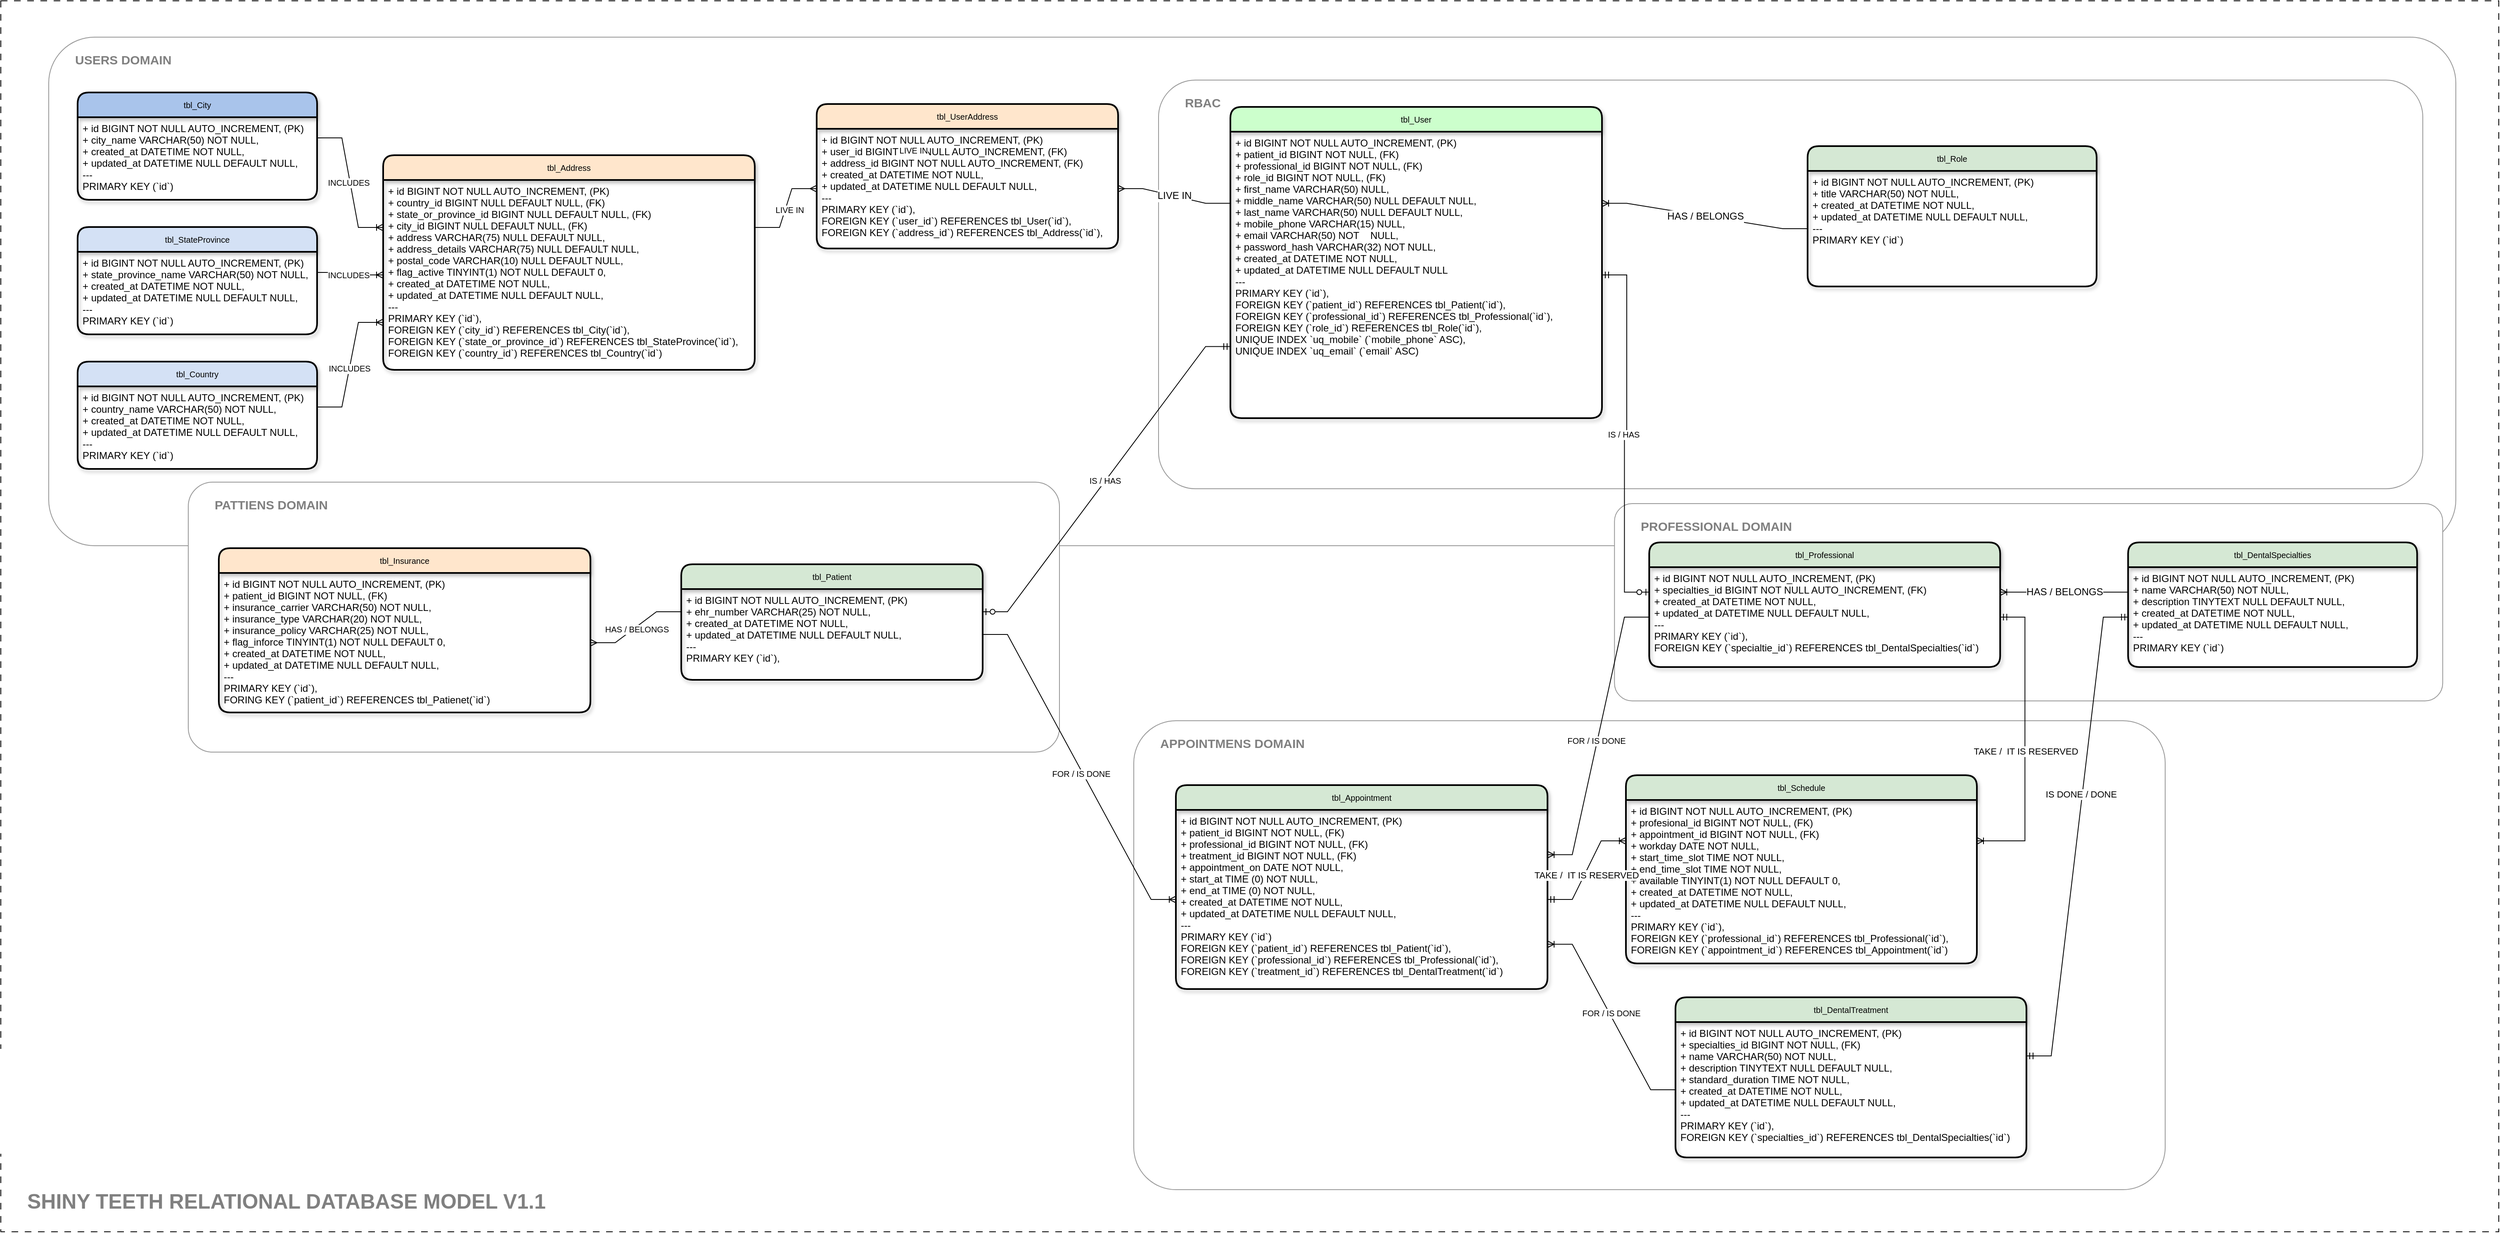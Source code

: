 <mxfile version="20.8.16" type="device"><diagram name="Página-1" id="TkPRqeXI9kq4rZR4-tyb"><mxGraphModel dx="2875" dy="2680" grid="0" gridSize="1" guides="1" tooltips="1" connect="1" arrows="1" fold="1" page="0" pageScale="1" pageWidth="1654" pageHeight="1169" math="0" shadow="0"><root><mxCell id="0"/><mxCell id="1" parent="0"/><mxCell id="j7VE22RYLg9SCNnTLwtO-19" value="SHINY TEETH RELATIONAL DATABASE MODEL V1.1" style="rounded=0;whiteSpace=wrap;html=1;shadow=0;strokeColor=default;fontSize=25;fontColor=#808080;fillColor=#FFFFFF;dashed=1;dashPattern=8 8;fontStyle=1;verticalAlign=bottom;align=left;spacingBottom=20;spacingLeft=30;" parent="1" vertex="1"><mxGeometry x="-1251" y="-1641" width="3025" height="1491" as="geometry"/></mxCell><mxCell id="j7VE22RYLg9SCNnTLwtO-18" value="USERS DOMAIN" style="rounded=1;whiteSpace=wrap;html=1;shadow=0;fillColor=#FFFFFF;arcSize=9;verticalAlign=top;align=left;spacingTop=12;spacingLeft=30;fontStyle=1;fontSize=15;strokeColor=#999999;fontColor=#808080;" parent="1" vertex="1"><mxGeometry x="-1193" y="-1597" width="2915" height="616" as="geometry"/></mxCell><mxCell id="j7VE22RYLg9SCNnTLwtO-17" value="PATTIENS DOMAIN" style="rounded=1;whiteSpace=wrap;html=1;shadow=0;fillColor=#FFFFFF;arcSize=9;verticalAlign=top;align=left;spacingTop=12;spacingLeft=30;fontStyle=1;fontSize=15;strokeColor=#999999;fontColor=#808080;" parent="1" vertex="1"><mxGeometry x="-1024" y="-1058" width="1055" height="327" as="geometry"/></mxCell><mxCell id="j7VE22RYLg9SCNnTLwtO-15" value="APPOINTMENS DOMAIN" style="rounded=1;whiteSpace=wrap;html=1;shadow=0;fillColor=#FFFFFF;arcSize=9;verticalAlign=top;align=left;spacingTop=12;spacingLeft=30;fontStyle=1;fontSize=15;strokeColor=#999999;fontColor=#808080;" parent="1" vertex="1"><mxGeometry x="121" y="-769" width="1249.04" height="568" as="geometry"/></mxCell><mxCell id="j7VE22RYLg9SCNnTLwtO-14" value="PROFESSIONAL DOMAIN" style="rounded=1;whiteSpace=wrap;html=1;shadow=0;fillColor=#FFFFFF;arcSize=9;verticalAlign=top;align=left;spacingTop=12;spacingLeft=30;fontStyle=1;fontSize=15;strokeColor=#999999;fontColor=#808080;" parent="1" vertex="1"><mxGeometry x="703.13" y="-1032" width="1003" height="239" as="geometry"/></mxCell><mxCell id="j7VE22RYLg9SCNnTLwtO-13" value="RBAC" style="rounded=1;whiteSpace=wrap;html=1;shadow=0;fillColor=#FFFFFF;arcSize=9;verticalAlign=top;align=left;spacingTop=12;spacingLeft=30;fontStyle=1;fontSize=15;strokeColor=#999999;fontColor=#808080;" parent="1" vertex="1"><mxGeometry x="151" y="-1545" width="1531" height="495" as="geometry"/></mxCell><mxCell id="nI9jZgU-42-GDvaegeSf-1" value="tbl_User" style="swimlane;childLayout=stackLayout;horizontal=1;startSize=30;horizontalStack=0;rounded=1;fontSize=10;fontStyle=0;strokeWidth=2;resizeParent=0;resizeLast=1;shadow=1;dashed=0;align=center;fillColor=#CCFFCC;" parent="1" vertex="1"><mxGeometry x="238" y="-1512.5" width="450" height="377" as="geometry"><mxRectangle x="70" y="-740" width="80" height="30" as="alternateBounds"/></mxGeometry></mxCell><mxCell id="nI9jZgU-42-GDvaegeSf-2" value="+ id BIGINT NOT NULL AUTO_INCREMENT, (PK)&#10;+ patient_id BIGINT NOT NULL, (FK)&#10;+ professional_id BIGINT NOT NULL, (FK)&#10;+ role_id BIGINT NOT NULL, (FK)&#10;+ first_name VARCHAR(50) NULL,&#10;+ middle_name VARCHAR(50) NULL DEFAULT NULL,&#10;+ last_name VARCHAR(50) NULL DEFAULT NULL,&#10;+ mobile_phone VARCHAR(15) NULL,&#10;+ email VARCHAR(50) NOT    NULL,&#10;+ password_hash VARCHAR(32) NOT NULL,&#10;+ created_at DATETIME NOT NULL,&#10;+ updated_at DATETIME NULL DEFAULT NULL&#10;---&#10;PRIMARY KEY (`id`),&#10;FOREIGN KEY (`patient_id`) REFERENCES tbl_Patient(`id`),&#10;FOREIGN KEY (`professional_id`) REFERENCES tbl_Professional(`id`),&#10;FOREIGN KEY (`role_id`) REFERENCES tbl_Role(`id`),&#10;UNIQUE INDEX `uq_mobile` (`mobile_phone` ASC),&#10;UNIQUE INDEX `uq_email` (`email` ASC)" style="align=left;strokeColor=none;fillColor=none;spacingLeft=4;fontSize=12;verticalAlign=top;resizable=0;rotatable=0;part=1;" parent="nI9jZgU-42-GDvaegeSf-1" vertex="1"><mxGeometry y="30" width="450" height="347" as="geometry"/></mxCell><mxCell id="nI9jZgU-42-GDvaegeSf-3" value="tbl_Role" style="swimlane;childLayout=stackLayout;horizontal=1;startSize=30;horizontalStack=0;rounded=1;fontSize=10;fontStyle=0;strokeWidth=2;resizeParent=0;resizeLast=1;shadow=1;dashed=0;align=center;fillColor=#D5E8D4;" parent="1" vertex="1"><mxGeometry x="937" y="-1465" width="350" height="170" as="geometry"><mxRectangle x="294" y="-740" width="80" height="30" as="alternateBounds"/></mxGeometry></mxCell><mxCell id="nI9jZgU-42-GDvaegeSf-4" value="+ id BIGINT NOT NULL AUTO_INCREMENT, (PK)&#10;+ title VARCHAR(50) NOT NULL,&#10;+ created_at DATETIME NOT NULL,&#10;+ updated_at DATETIME NULL DEFAULT NULL,&#10;---&#10;PRIMARY KEY (`id`)" style="align=left;strokeColor=none;fillColor=none;spacingLeft=4;fontSize=12;verticalAlign=top;resizable=0;rotatable=0;part=1;" parent="nI9jZgU-42-GDvaegeSf-3" vertex="1"><mxGeometry y="30" width="350" height="140" as="geometry"/></mxCell><mxCell id="tOU84PY6kPd9gPvKxVqi-3" value="tbl_Address" style="swimlane;childLayout=stackLayout;horizontal=1;startSize=30;horizontalStack=0;rounded=1;fontSize=10;fontStyle=0;strokeWidth=2;resizeParent=0;resizeLast=1;shadow=1;dashed=0;align=center;fillColor=#FFE6CC;" parent="1" vertex="1"><mxGeometry x="-788" y="-1454" width="450" height="260" as="geometry"><mxRectangle x="294" y="-740" width="80" height="30" as="alternateBounds"/></mxGeometry></mxCell><mxCell id="tOU84PY6kPd9gPvKxVqi-4" value="+ id BIGINT NOT NULL AUTO_INCREMENT, (PK)&#10;+ country_id BIGINT NULL DEFAULT NULL, (FK)&#10;+ state_or_province_id BIGINT NULL DEFAULT NULL, (FK)&#10;+ city_id BIGINT NULL DEFAULT NULL, (FK)&#10;+ address VARCHAR(75) NULL DEFAULT NULL,&#10;+ address_details VARCHAR(75) NULL DEFAULT NULL,&#10;+ postal_code VARCHAR(10) NULL DEFAULT NULL,&#10;+ flag_active TINYINT(1) NOT NULL DEFAULT 0,&#10;+ created_at DATETIME NOT NULL,&#10;+ updated_at DATETIME NULL DEFAULT NULL,&#10;---&#10;PRIMARY KEY (`id`),&#10;FOREIGN KEY (`city_id`) REFERENCES tbl_City(`id`),&#10;FOREIGN KEY (`state_or_province_id`) REFERENCES tbl_StateProvince(`id`),&#10;FOREIGN KEY (`country_id`) REFERENCES tbl_Country(`id`)" style="align=left;strokeColor=none;fillColor=none;spacingLeft=4;fontSize=12;verticalAlign=top;resizable=0;rotatable=0;part=1;" parent="tOU84PY6kPd9gPvKxVqi-3" vertex="1"><mxGeometry y="30" width="450" height="230" as="geometry"/></mxCell><mxCell id="tOU84PY6kPd9gPvKxVqi-7" value="tbl_City" style="swimlane;childLayout=stackLayout;horizontal=1;startSize=30;horizontalStack=0;rounded=1;fontSize=10;fontStyle=0;strokeWidth=2;resizeParent=0;resizeLast=1;shadow=1;dashed=0;align=center;fillColor=#A9C4EB;" parent="1" vertex="1"><mxGeometry x="-1158" y="-1530" width="290" height="130" as="geometry"><mxRectangle x="294" y="-740" width="80" height="30" as="alternateBounds"/></mxGeometry></mxCell><mxCell id="tOU84PY6kPd9gPvKxVqi-8" value="+ id BIGINT NOT NULL AUTO_INCREMENT, (PK)&#10;+ city_name VARCHAR(50) NOT NULL,&#10;+ created_at DATETIME NOT NULL,&#10;+ updated_at DATETIME NULL DEFAULT NULL,&#10;---&#10;PRIMARY KEY (`id`)" style="align=left;strokeColor=none;fillColor=none;spacingLeft=4;fontSize=12;verticalAlign=top;resizable=0;rotatable=0;part=1;" parent="tOU84PY6kPd9gPvKxVqi-7" vertex="1"><mxGeometry y="30" width="290" height="100" as="geometry"/></mxCell><mxCell id="tOU84PY6kPd9gPvKxVqi-9" value="tbl_StateProvince" style="swimlane;childLayout=stackLayout;horizontal=1;startSize=30;horizontalStack=0;rounded=1;fontSize=10;fontStyle=0;strokeWidth=2;resizeParent=0;resizeLast=1;shadow=1;dashed=0;align=center;fillColor=#D4E1F5;" parent="1" vertex="1"><mxGeometry x="-1158" y="-1367" width="290" height="130" as="geometry"><mxRectangle x="294" y="-740" width="80" height="30" as="alternateBounds"/></mxGeometry></mxCell><mxCell id="tOU84PY6kPd9gPvKxVqi-10" value="+ id BIGINT NOT NULL AUTO_INCREMENT, (PK)&#10;+ state_province_name VARCHAR(50) NOT NULL,&#10;+ created_at DATETIME NOT NULL,&#10;+ updated_at DATETIME NULL DEFAULT NULL,&#10;---&#10;PRIMARY KEY (`id`)" style="align=left;strokeColor=none;fillColor=none;spacingLeft=4;fontSize=12;verticalAlign=top;resizable=0;rotatable=0;part=1;shadow=1;" parent="tOU84PY6kPd9gPvKxVqi-9" vertex="1"><mxGeometry y="30" width="290" height="100" as="geometry"/></mxCell><mxCell id="tOU84PY6kPd9gPvKxVqi-11" value="tbl_Country" style="swimlane;childLayout=stackLayout;horizontal=1;startSize=30;horizontalStack=0;rounded=1;fontSize=10;fontStyle=0;strokeWidth=2;resizeParent=0;resizeLast=1;shadow=1;dashed=0;align=center;fillColor=#D4E1F5;" parent="1" vertex="1"><mxGeometry x="-1158" y="-1204" width="290" height="130" as="geometry"><mxRectangle x="294" y="-740" width="80" height="30" as="alternateBounds"/></mxGeometry></mxCell><mxCell id="tOU84PY6kPd9gPvKxVqi-12" value="+ id BIGINT NOT NULL AUTO_INCREMENT, (PK)&#10;+ country_name VARCHAR(50) NOT NULL,&#10;+ created_at DATETIME NOT NULL,&#10;+ updated_at DATETIME NULL DEFAULT NULL,&#10;---&#10;PRIMARY KEY (`id`)" style="align=left;strokeColor=none;fillColor=none;spacingLeft=4;fontSize=12;verticalAlign=top;resizable=0;rotatable=0;part=1;shadow=1;" parent="tOU84PY6kPd9gPvKxVqi-11" vertex="1"><mxGeometry y="30" width="290" height="100" as="geometry"/></mxCell><mxCell id="tOU84PY6kPd9gPvKxVqi-14" value="" style="edgeStyle=entityRelationEdgeStyle;fontSize=12;html=1;endArrow=ERoneToMany;rounded=0;exitX=1;exitY=0.25;exitDx=0;exitDy=0;entryX=0;entryY=0.25;entryDx=0;entryDy=0;" parent="1" source="tOU84PY6kPd9gPvKxVqi-8" target="tOU84PY6kPd9gPvKxVqi-4" edge="1"><mxGeometry width="100" height="100" relative="1" as="geometry"><mxPoint x="-790" y="-1081" as="sourcePoint"/><mxPoint x="-690" y="-1181" as="targetPoint"/></mxGeometry></mxCell><mxCell id="tOU84PY6kPd9gPvKxVqi-46" value="INCLUDES" style="edgeLabel;html=1;align=center;verticalAlign=middle;resizable=0;points=[];fontSize=10;" parent="tOU84PY6kPd9gPvKxVqi-14" vertex="1" connectable="0"><mxGeometry x="-0.011" y="-2" relative="1" as="geometry"><mxPoint as="offset"/></mxGeometry></mxCell><mxCell id="tOU84PY6kPd9gPvKxVqi-15" value="" style="edgeStyle=entityRelationEdgeStyle;fontSize=12;html=1;endArrow=ERoneToMany;rounded=0;exitX=1;exitY=0.25;exitDx=0;exitDy=0;entryX=0;entryY=0.5;entryDx=0;entryDy=0;" parent="1" source="tOU84PY6kPd9gPvKxVqi-10" target="tOU84PY6kPd9gPvKxVqi-4" edge="1"><mxGeometry width="100" height="100" relative="1" as="geometry"><mxPoint x="-685" y="-1121" as="sourcePoint"/><mxPoint x="-715" y="-1036" as="targetPoint"/></mxGeometry></mxCell><mxCell id="tOU84PY6kPd9gPvKxVqi-47" value="INCLUDES" style="edgeLabel;html=1;align=center;verticalAlign=middle;resizable=0;points=[];fontSize=10;" parent="tOU84PY6kPd9gPvKxVqi-15" vertex="1" connectable="0"><mxGeometry x="-0.041" y="-2" relative="1" as="geometry"><mxPoint as="offset"/></mxGeometry></mxCell><mxCell id="tOU84PY6kPd9gPvKxVqi-16" value="" style="edgeStyle=entityRelationEdgeStyle;fontSize=12;html=1;endArrow=ERoneToMany;rounded=0;entryX=0;entryY=0.75;entryDx=0;entryDy=0;exitX=1;exitY=0.25;exitDx=0;exitDy=0;" parent="1" source="tOU84PY6kPd9gPvKxVqi-12" target="tOU84PY6kPd9gPvKxVqi-4" edge="1"><mxGeometry width="100" height="100" relative="1" as="geometry"><mxPoint x="-795" y="-931" as="sourcePoint"/><mxPoint x="-575" y="-1161" as="targetPoint"/></mxGeometry></mxCell><mxCell id="tOU84PY6kPd9gPvKxVqi-49" value="INCLUDES" style="edgeLabel;html=1;align=center;verticalAlign=middle;resizable=0;points=[];fontSize=10;" parent="tOU84PY6kPd9gPvKxVqi-16" vertex="1" connectable="0"><mxGeometry x="-0.05" relative="1" as="geometry"><mxPoint as="offset"/></mxGeometry></mxCell><mxCell id="tOU84PY6kPd9gPvKxVqi-18" value="tbl_UserAddress" style="swimlane;childLayout=stackLayout;horizontal=1;startSize=30;horizontalStack=0;rounded=1;fontSize=10;fontStyle=0;strokeWidth=2;resizeParent=0;resizeLast=1;shadow=1;dashed=0;align=center;fillColor=#FFE6CC;" parent="1" vertex="1"><mxGeometry x="-263" y="-1516" width="365" height="175" as="geometry"><mxRectangle x="294" y="-740" width="80" height="30" as="alternateBounds"/></mxGeometry></mxCell><mxCell id="tOU84PY6kPd9gPvKxVqi-19" value="+ id BIGINT NOT NULL AUTO_INCREMENT, (PK)&#10;+ user_id BIGINT NOT NULL AUTO_INCREMENT, (FK)&#10;+ address_id BIGINT NOT NULL AUTO_INCREMENT, (FK)&#10;+ created_at DATETIME NOT NULL,&#10;+ updated_at DATETIME NULL DEFAULT NULL,&#10;---&#10;PRIMARY KEY (`id`),&#10;FOREIGN KEY (`user_id`) REFERENCES tbl_User(`id`),&#10;FOREIGN KEY (`address_id`) REFERENCES tbl_Address(`id`)," style="align=left;strokeColor=none;fillColor=none;spacingLeft=4;fontSize=12;verticalAlign=top;resizable=0;rotatable=0;part=1;" parent="tOU84PY6kPd9gPvKxVqi-18" vertex="1"><mxGeometry y="30" width="365" height="145" as="geometry"/></mxCell><mxCell id="tOU84PY6kPd9gPvKxVqi-20" value="LIVE IN" style="edgeStyle=entityRelationEdgeStyle;fontSize=12;html=1;endArrow=ERmany;rounded=0;exitX=0;exitY=0.25;exitDx=0;exitDy=0;entryX=1;entryY=0.5;entryDx=0;entryDy=0;" parent="1" source="nI9jZgU-42-GDvaegeSf-2" target="tOU84PY6kPd9gPvKxVqi-19" edge="1"><mxGeometry width="100" height="100" relative="1" as="geometry"><mxPoint x="780" y="-845" as="sourcePoint"/><mxPoint x="880" y="-945" as="targetPoint"/></mxGeometry></mxCell><mxCell id="tOU84PY6kPd9gPvKxVqi-50" value="LIVE IN" style="edgeLabel;html=1;align=center;verticalAlign=middle;resizable=0;points=[];fontSize=10;" parent="tOU84PY6kPd9gPvKxVqi-20" vertex="1" connectable="0"><mxGeometry x="0.029" y="2" relative="1" as="geometry"><mxPoint x="-314" y="-57" as="offset"/></mxGeometry></mxCell><mxCell id="tOU84PY6kPd9gPvKxVqi-21" value="" style="edgeStyle=entityRelationEdgeStyle;fontSize=12;html=1;endArrow=ERmany;rounded=0;exitX=1;exitY=0.25;exitDx=0;exitDy=0;" parent="1" source="tOU84PY6kPd9gPvKxVqi-4" target="tOU84PY6kPd9gPvKxVqi-19" edge="1"><mxGeometry width="100" height="100" relative="1" as="geometry"><mxPoint x="466" y="-902" as="sourcePoint"/><mxPoint x="-143" y="-1065" as="targetPoint"/></mxGeometry></mxCell><mxCell id="tOU84PY6kPd9gPvKxVqi-51" value="LIVE IN" style="edgeLabel;html=1;align=center;verticalAlign=middle;resizable=0;points=[];fontSize=10;" parent="tOU84PY6kPd9gPvKxVqi-21" vertex="1" connectable="0"><mxGeometry x="0.017" y="-4" relative="1" as="geometry"><mxPoint y="1" as="offset"/></mxGeometry></mxCell><mxCell id="tOU84PY6kPd9gPvKxVqi-28" value="tbl_DentalTreatment" style="swimlane;childLayout=stackLayout;horizontal=1;startSize=30;horizontalStack=0;rounded=1;fontSize=10;fontStyle=0;strokeWidth=2;resizeParent=0;resizeLast=1;shadow=1;dashed=0;align=center;fillColor=#D5E8D4;" parent="1" vertex="1"><mxGeometry x="777" y="-434" width="425" height="194" as="geometry"><mxRectangle x="294" y="-740" width="80" height="30" as="alternateBounds"/></mxGeometry></mxCell><mxCell id="tOU84PY6kPd9gPvKxVqi-29" value="+ id BIGINT NOT NULL AUTO_INCREMENT, (PK)&#10;+ specialties_id BIGINT NOT NULL, (FK)&#10;+ name VARCHAR(50) NOT NULL,&#10;+ description TINYTEXT NULL DEFAULT NULL, &#10;+ standard_duration TIME NOT NULL,&#10;+ created_at DATETIME NOT NULL,&#10;+ updated_at DATETIME NULL DEFAULT NULL,&#10;---&#10;PRIMARY KEY (`id`),&#10;FOREIGN KEY (`specialties_id`) REFERENCES tbl_DentalSpecialties(`id`)" style="align=left;strokeColor=none;fillColor=none;spacingLeft=4;fontSize=12;verticalAlign=top;resizable=0;rotatable=0;part=1;" parent="tOU84PY6kPd9gPvKxVqi-28" vertex="1"><mxGeometry y="30" width="425" height="164" as="geometry"/></mxCell><mxCell id="tOU84PY6kPd9gPvKxVqi-30" value="tbl_DentalSpecialties" style="swimlane;childLayout=stackLayout;horizontal=1;startSize=30;horizontalStack=0;rounded=1;fontSize=10;fontStyle=0;strokeWidth=2;resizeParent=0;resizeLast=1;shadow=1;dashed=0;align=center;fillColor=#D5E8D4;" parent="1" vertex="1"><mxGeometry x="1325.13" y="-985" width="350" height="151" as="geometry"><mxRectangle x="294" y="-740" width="80" height="30" as="alternateBounds"/></mxGeometry></mxCell><mxCell id="tOU84PY6kPd9gPvKxVqi-31" value="+ id BIGINT NOT NULL AUTO_INCREMENT, (PK)&#10;+ name VARCHAR(50) NOT NULL,&#10;+ description TINYTEXT NULL DEFAULT NULL,&#10;+ created_at DATETIME NOT NULL,&#10;+ updated_at DATETIME NULL DEFAULT NULL,&#10;---&#10;PRIMARY KEY (`id`)" style="align=left;strokeColor=none;fillColor=none;spacingLeft=4;fontSize=12;verticalAlign=top;resizable=0;rotatable=0;part=1;" parent="tOU84PY6kPd9gPvKxVqi-30" vertex="1"><mxGeometry y="30" width="350" height="121" as="geometry"/></mxCell><mxCell id="tOU84PY6kPd9gPvKxVqi-32" value="tbl_Patient" style="swimlane;childLayout=stackLayout;horizontal=1;startSize=30;horizontalStack=0;rounded=1;fontSize=10;fontStyle=0;strokeWidth=2;resizeParent=0;resizeLast=1;shadow=1;dashed=0;align=center;fillColor=#D5E8D4;" parent="1" vertex="1"><mxGeometry x="-427" y="-958.5" width="365" height="140" as="geometry"><mxRectangle x="294" y="-740" width="80" height="30" as="alternateBounds"/></mxGeometry></mxCell><mxCell id="tOU84PY6kPd9gPvKxVqi-33" value="+ id BIGINT NOT NULL AUTO_INCREMENT, (PK)&#10;+ ehr_number VARCHAR(25) NOT NULL,&#10;+ created_at DATETIME NOT NULL,&#10;+ updated_at DATETIME NULL DEFAULT NULL,&#10;---&#10;PRIMARY KEY (`id`)," style="align=left;strokeColor=none;fillColor=none;spacingLeft=4;fontSize=12;verticalAlign=top;resizable=0;rotatable=0;part=1;" parent="tOU84PY6kPd9gPvKxVqi-32" vertex="1"><mxGeometry y="30" width="365" height="110" as="geometry"/></mxCell><mxCell id="tOU84PY6kPd9gPvKxVqi-36" value="tbl_Insurance" style="swimlane;childLayout=stackLayout;horizontal=1;startSize=30;horizontalStack=0;rounded=1;fontSize=10;fontStyle=0;strokeWidth=2;resizeParent=0;resizeLast=1;shadow=1;dashed=0;align=center;fillColor=#FFE6CC;" parent="1" vertex="1"><mxGeometry x="-987" y="-978" width="450" height="199" as="geometry"><mxRectangle x="294" y="-740" width="80" height="30" as="alternateBounds"/></mxGeometry></mxCell><mxCell id="tOU84PY6kPd9gPvKxVqi-37" value="+ id BIGINT NOT NULL AUTO_INCREMENT, (PK)&#10;+ patient_id BIGINT NOT NULL, (FK)&#10;+ insurance_carrier VARCHAR(50) NOT NULL,&#10;+ insurance_type VARCHAR(20) NOT NULL,&#10;+ insurance_policy VARCHAR(25) NOT NULL,&#10;+ flag_inforce TINYINT(1) NOT NULL DEFAULT 0,&#10;+ created_at DATETIME NOT NULL,&#10;+ updated_at DATETIME NULL DEFAULT NULL,&#10;---&#10;PRIMARY KEY (`id`),&#10;FORING KEY (`patient_id`) REFERENCES tbl_Patienet(`id`)" style="align=left;strokeColor=none;fillColor=none;spacingLeft=4;fontSize=12;verticalAlign=top;resizable=0;rotatable=0;part=1;" parent="tOU84PY6kPd9gPvKxVqi-36" vertex="1"><mxGeometry y="30" width="450" height="169" as="geometry"/></mxCell><mxCell id="tOU84PY6kPd9gPvKxVqi-39" value="" style="edgeStyle=entityRelationEdgeStyle;fontSize=12;html=1;endArrow=ERmany;rounded=0;exitX=0;exitY=0.25;exitDx=0;exitDy=0;" parent="1" source="tOU84PY6kPd9gPvKxVqi-33" target="tOU84PY6kPd9gPvKxVqi-37" edge="1"><mxGeometry width="100" height="100" relative="1" as="geometry"><mxPoint x="-420" y="-402" as="sourcePoint"/><mxPoint x="-420" y="-552.5" as="targetPoint"/></mxGeometry></mxCell><mxCell id="tOU84PY6kPd9gPvKxVqi-54" value="HAS / BELONGS" style="edgeLabel;html=1;align=center;verticalAlign=middle;resizable=0;points=[];fontSize=10;" parent="tOU84PY6kPd9gPvKxVqi-39" vertex="1" connectable="0"><mxGeometry x="0.015" y="2" relative="1" as="geometry"><mxPoint as="offset"/></mxGeometry></mxCell><mxCell id="tOU84PY6kPd9gPvKxVqi-40" value="tbl_Professional" style="swimlane;childLayout=stackLayout;horizontal=1;startSize=30;horizontalStack=0;rounded=1;fontSize=10;fontStyle=0;strokeWidth=2;resizeParent=0;resizeLast=1;shadow=1;dashed=0;align=center;fillColor=#D5E8D4;" parent="1" vertex="1"><mxGeometry x="745.2" y="-985" width="425" height="151" as="geometry"><mxRectangle x="294" y="-740" width="80" height="30" as="alternateBounds"/></mxGeometry></mxCell><mxCell id="tOU84PY6kPd9gPvKxVqi-41" value="+ id BIGINT NOT NULL AUTO_INCREMENT, (PK)&#10;+ specialties_id BIGINT NOT NULL AUTO_INCREMENT, (FK)&#10;+ created_at DATETIME NOT NULL,&#10;+ updated_at DATETIME NULL DEFAULT NULL,&#10;---&#10;PRIMARY KEY (`id`),&#10;FOREIGN KEY (`specialtie_id`) REFERENCES tbl_DentalSpecialties(`id`)" style="align=left;strokeColor=none;fillColor=none;spacingLeft=4;fontSize=12;verticalAlign=top;resizable=0;rotatable=0;part=1;" parent="tOU84PY6kPd9gPvKxVqi-40" vertex="1"><mxGeometry y="30" width="425" height="121" as="geometry"/></mxCell><mxCell id="tOU84PY6kPd9gPvKxVqi-61" value="" style="edgeStyle=entityRelationEdgeStyle;fontSize=12;html=1;endArrow=ERzeroToOne;startArrow=ERmandOne;rounded=0;exitX=0;exitY=0.75;exitDx=0;exitDy=0;entryX=1;entryY=0.25;entryDx=0;entryDy=0;" parent="1" source="nI9jZgU-42-GDvaegeSf-2" target="tOU84PY6kPd9gPvKxVqi-33" edge="1"><mxGeometry width="100" height="100" relative="1" as="geometry"><mxPoint x="595" y="-385" as="sourcePoint"/><mxPoint x="695" y="-485" as="targetPoint"/></mxGeometry></mxCell><mxCell id="tOU84PY6kPd9gPvKxVqi-62" value="IS / HAS" style="edgeLabel;html=1;align=center;verticalAlign=middle;resizable=0;points=[];fontSize=10;" parent="tOU84PY6kPd9gPvKxVqi-61" vertex="1" connectable="0"><mxGeometry x="0.008" y="-1" relative="1" as="geometry"><mxPoint as="offset"/></mxGeometry></mxCell><mxCell id="tOU84PY6kPd9gPvKxVqi-64" value="" style="edgeStyle=entityRelationEdgeStyle;fontSize=12;html=1;endArrow=ERzeroToOne;startArrow=ERmandOne;rounded=0;exitX=1;exitY=0.5;exitDx=0;exitDy=0;entryX=0;entryY=0.25;entryDx=0;entryDy=0;" parent="1" source="nI9jZgU-42-GDvaegeSf-2" target="tOU84PY6kPd9gPvKxVqi-41" edge="1"><mxGeometry width="100" height="100" relative="1" as="geometry"><mxPoint x="732" y="-414" as="sourcePoint"/><mxPoint x="625" y="-227.25" as="targetPoint"/></mxGeometry></mxCell><mxCell id="tOU84PY6kPd9gPvKxVqi-65" value="IS / HAS" style="edgeLabel;html=1;align=center;verticalAlign=middle;resizable=0;points=[];fontSize=10;" parent="tOU84PY6kPd9gPvKxVqi-64" vertex="1" connectable="0"><mxGeometry x="0.008" y="-1" relative="1" as="geometry"><mxPoint as="offset"/></mxGeometry></mxCell><mxCell id="tOU84PY6kPd9gPvKxVqi-68" value="tbl_Appointment" style="swimlane;childLayout=stackLayout;horizontal=1;startSize=30;horizontalStack=0;rounded=1;fontSize=10;fontStyle=0;strokeWidth=2;resizeParent=0;resizeLast=1;shadow=1;dashed=0;align=center;fillColor=#D5E8D4;" parent="1" vertex="1"><mxGeometry x="172" y="-691" width="450" height="247" as="geometry"><mxRectangle x="294" y="-740" width="80" height="30" as="alternateBounds"/></mxGeometry></mxCell><mxCell id="tOU84PY6kPd9gPvKxVqi-69" value="+ id BIGINT NOT NULL AUTO_INCREMENT, (PK)&#10;+ patient_id BIGINT NOT NULL, (FK)&#10;+ professional_id BIGINT NOT NULL, (FK)&#10;+ treatment_id BIGINT NOT NULL, (FK)&#10;+ appointment_on DATE NOT NULL,&#10;+ start_at TIME (0) NOT NULL,&#10;+ end_at TIME (0) NOT NULL,&#10;+ created_at DATETIME NOT NULL,&#10;+ updated_at DATETIME NULL DEFAULT NULL,&#10;---&#10;PRIMARY KEY (`id`)&#10;FOREIGN KEY (`patient_id`) REFERENCES tbl_Patient(`id`),&#10;FOREIGN KEY (`professional_id`) REFERENCES tbl_Professional(`id`),&#10;FOREIGN KEY (`treatment_id`) REFERENCES tbl_DentalTreatment(`id`)" style="align=left;strokeColor=none;fillColor=none;spacingLeft=4;fontSize=12;verticalAlign=top;resizable=0;rotatable=0;part=1;" parent="tOU84PY6kPd9gPvKxVqi-68" vertex="1"><mxGeometry y="30" width="450" height="217" as="geometry"/></mxCell><mxCell id="tOU84PY6kPd9gPvKxVqi-91" value="" style="edgeStyle=entityRelationEdgeStyle;fontSize=12;html=1;endArrow=ERoneToMany;rounded=0;exitX=0;exitY=0.5;exitDx=0;exitDy=0;entryX=1;entryY=0.75;entryDx=0;entryDy=0;" parent="1" source="tOU84PY6kPd9gPvKxVqi-29" target="tOU84PY6kPd9gPvKxVqi-69" edge="1"><mxGeometry width="100" height="100" relative="1" as="geometry"><mxPoint x="341.96" y="75.25" as="sourcePoint"/><mxPoint x="441.96" y="-24.75" as="targetPoint"/></mxGeometry></mxCell><mxCell id="tOU84PY6kPd9gPvKxVqi-93" value="FOR / IS DONE" style="edgeLabel;html=1;align=center;verticalAlign=middle;resizable=0;points=[];fontSize=10;" parent="tOU84PY6kPd9gPvKxVqi-91" vertex="1" connectable="0"><mxGeometry x="0.036" y="-2" relative="1" as="geometry"><mxPoint as="offset"/></mxGeometry></mxCell><mxCell id="j7VE22RYLg9SCNnTLwtO-1" value="HAS / BELONGS" style="edgeStyle=entityRelationEdgeStyle;fontSize=12;html=1;endArrow=ERoneToMany;rounded=0;exitX=0;exitY=0.25;exitDx=0;exitDy=0;entryX=1;entryY=0.25;entryDx=0;entryDy=0;" parent="1" source="tOU84PY6kPd9gPvKxVqi-31" target="tOU84PY6kPd9gPvKxVqi-41" edge="1"><mxGeometry width="100" height="100" relative="1" as="geometry"><mxPoint x="1075.13" y="-179" as="sourcePoint"/><mxPoint x="1175.13" y="-279" as="targetPoint"/></mxGeometry></mxCell><mxCell id="j7VE22RYLg9SCNnTLwtO-2" value="" style="edgeStyle=entityRelationEdgeStyle;fontSize=12;html=1;endArrow=ERmandOne;startArrow=ERmandOne;rounded=0;exitX=1;exitY=0.25;exitDx=0;exitDy=0;entryX=0;entryY=0.5;entryDx=0;entryDy=0;" parent="1" source="tOU84PY6kPd9gPvKxVqi-29" target="tOU84PY6kPd9gPvKxVqi-31" edge="1"><mxGeometry width="100" height="100" relative="1" as="geometry"><mxPoint x="1562" y="-48" as="sourcePoint"/><mxPoint x="1662" y="-148" as="targetPoint"/></mxGeometry></mxCell><mxCell id="j7VE22RYLg9SCNnTLwtO-3" value="IS DONE / DONE" style="edgeLabel;html=1;align=center;verticalAlign=middle;resizable=0;points=[];" parent="j7VE22RYLg9SCNnTLwtO-2" vertex="1" connectable="0"><mxGeometry x="0.174" y="2" relative="1" as="geometry"><mxPoint as="offset"/></mxGeometry></mxCell><mxCell id="j7VE22RYLg9SCNnTLwtO-5" value="tbl_Schedule" style="swimlane;childLayout=stackLayout;horizontal=1;startSize=30;horizontalStack=0;rounded=1;fontSize=10;fontStyle=0;strokeWidth=2;resizeParent=0;resizeLast=1;shadow=1;dashed=0;align=center;fillColor=#D5E8D4;" parent="1" vertex="1"><mxGeometry x="717" y="-703" width="425" height="228" as="geometry"><mxRectangle x="294" y="-740" width="80" height="30" as="alternateBounds"/></mxGeometry></mxCell><mxCell id="j7VE22RYLg9SCNnTLwtO-6" value="+ id BIGINT NOT NULL AUTO_INCREMENT, (PK)&#10;+ profesional_id BIGINT NOT NULL, (FK)&#10;+ appointment_id BIGINT NOT NULL, (FK)&#10;+ workday DATE NOT NULL,&#10;+ start_time_slot TIME NOT NULL,&#10;+ end_time_slot TIME NOT NULL,&#10;+ available TINYINT(1) NOT NULL DEFAULT 0,&#10;+ created_at DATETIME NOT NULL,&#10;+ updated_at DATETIME NULL DEFAULT NULL,&#10;---&#10;PRIMARY KEY (`id`),&#10;FOREIGN KEY (`professional_id`) REFERENCES tbl_Professional(`id`),&#10;FOREIGN KEY (`appointment_id`) REFERENCES tbl_Appointment(`id`)" style="align=left;strokeColor=none;fillColor=none;spacingLeft=4;fontSize=12;verticalAlign=top;resizable=0;rotatable=0;part=1;" parent="j7VE22RYLg9SCNnTLwtO-5" vertex="1"><mxGeometry y="30" width="425" height="198" as="geometry"/></mxCell><mxCell id="j7VE22RYLg9SCNnTLwtO-9" value="" style="edgeStyle=entityRelationEdgeStyle;fontSize=12;html=1;endArrow=ERoneToMany;startArrow=ERmandOne;rounded=0;exitX=1;exitY=0.5;exitDx=0;exitDy=0;entryX=0;entryY=0.25;entryDx=0;entryDy=0;" parent="1" source="tOU84PY6kPd9gPvKxVqi-69" target="j7VE22RYLg9SCNnTLwtO-6" edge="1"><mxGeometry width="100" height="100" relative="1" as="geometry"><mxPoint x="751.96" y="-359.75" as="sourcePoint"/><mxPoint x="851.96" y="-459.75" as="targetPoint"/></mxGeometry></mxCell><mxCell id="j7VE22RYLg9SCNnTLwtO-10" value="TAKE /&amp;nbsp;&amp;nbsp;IT IS RESERVED" style="edgeLabel;html=1;align=center;verticalAlign=middle;resizable=0;points=[];" parent="j7VE22RYLg9SCNnTLwtO-9" vertex="1" connectable="0"><mxGeometry x="-0.081" y="-2" relative="1" as="geometry"><mxPoint as="offset"/></mxGeometry></mxCell><mxCell id="j7VE22RYLg9SCNnTLwtO-11" value="" style="edgeStyle=entityRelationEdgeStyle;fontSize=12;html=1;endArrow=ERoneToMany;startArrow=ERmandOne;rounded=0;entryX=1;entryY=0.25;entryDx=0;entryDy=0;" parent="1" source="tOU84PY6kPd9gPvKxVqi-41" target="j7VE22RYLg9SCNnTLwtO-6" edge="1"><mxGeometry width="100" height="100" relative="1" as="geometry"><mxPoint x="1439.07" y="-581" as="sourcePoint"/><mxPoint x="1647.07" y="-690" as="targetPoint"/></mxGeometry></mxCell><mxCell id="j7VE22RYLg9SCNnTLwtO-12" value="TAKE /&amp;nbsp;&amp;nbsp;IT IS RESERVED" style="edgeLabel;html=1;align=center;verticalAlign=middle;resizable=0;points=[];" parent="j7VE22RYLg9SCNnTLwtO-11" vertex="1" connectable="0"><mxGeometry x="-0.081" y="-2" relative="1" as="geometry"><mxPoint x="3" y="27" as="offset"/></mxGeometry></mxCell><mxCell id="qm5rc2PZGvxiu34Ps6yn-3" value="HAS / BELONGS" style="edgeStyle=entityRelationEdgeStyle;fontSize=12;html=1;endArrow=ERoneToMany;rounded=0;exitX=0;exitY=0.5;exitDx=0;exitDy=0;entryX=1;entryY=0.25;entryDx=0;entryDy=0;" parent="1" source="nI9jZgU-42-GDvaegeSf-4" target="nI9jZgU-42-GDvaegeSf-2" edge="1"><mxGeometry width="100" height="100" relative="1" as="geometry"><mxPoint x="899.93" y="-1346" as="sourcePoint"/><mxPoint x="745.0" y="-1346" as="targetPoint"/></mxGeometry></mxCell><mxCell id="tVAM1xxCVwiLlitmqxQE-1" value="" style="edgeStyle=entityRelationEdgeStyle;fontSize=12;html=1;endArrow=ERoneToMany;rounded=0;exitX=0;exitY=0.5;exitDx=0;exitDy=0;entryX=1;entryY=0.25;entryDx=0;entryDy=0;" edge="1" parent="1" source="tOU84PY6kPd9gPvKxVqi-41" target="tOU84PY6kPd9gPvKxVqi-69"><mxGeometry width="100" height="100" relative="1" as="geometry"><mxPoint x="840" y="-314" as="sourcePoint"/><mxPoint x="624.96" y="-511.0" as="targetPoint"/></mxGeometry></mxCell><mxCell id="tVAM1xxCVwiLlitmqxQE-2" value="FOR / IS DONE" style="edgeLabel;html=1;align=center;verticalAlign=middle;resizable=0;points=[];fontSize=10;" vertex="1" connectable="0" parent="tVAM1xxCVwiLlitmqxQE-1"><mxGeometry x="0.036" y="-2" relative="1" as="geometry"><mxPoint as="offset"/></mxGeometry></mxCell><mxCell id="tVAM1xxCVwiLlitmqxQE-3" value="" style="edgeStyle=entityRelationEdgeStyle;fontSize=12;html=1;endArrow=ERoneToMany;rounded=0;exitX=1;exitY=0.5;exitDx=0;exitDy=0;entryX=0;entryY=0.5;entryDx=0;entryDy=0;" edge="1" parent="1" source="tOU84PY6kPd9gPvKxVqi-33" target="tOU84PY6kPd9gPvKxVqi-69"><mxGeometry width="100" height="100" relative="1" as="geometry"><mxPoint x="746.2" y="-893.5" as="sourcePoint"/><mxPoint x="596" y="-576.75" as="targetPoint"/></mxGeometry></mxCell><mxCell id="tVAM1xxCVwiLlitmqxQE-4" value="FOR / IS DONE" style="edgeLabel;html=1;align=center;verticalAlign=middle;resizable=0;points=[];fontSize=10;" vertex="1" connectable="0" parent="tVAM1xxCVwiLlitmqxQE-3"><mxGeometry x="0.036" y="-2" relative="1" as="geometry"><mxPoint as="offset"/></mxGeometry></mxCell></root></mxGraphModel></diagram></mxfile>